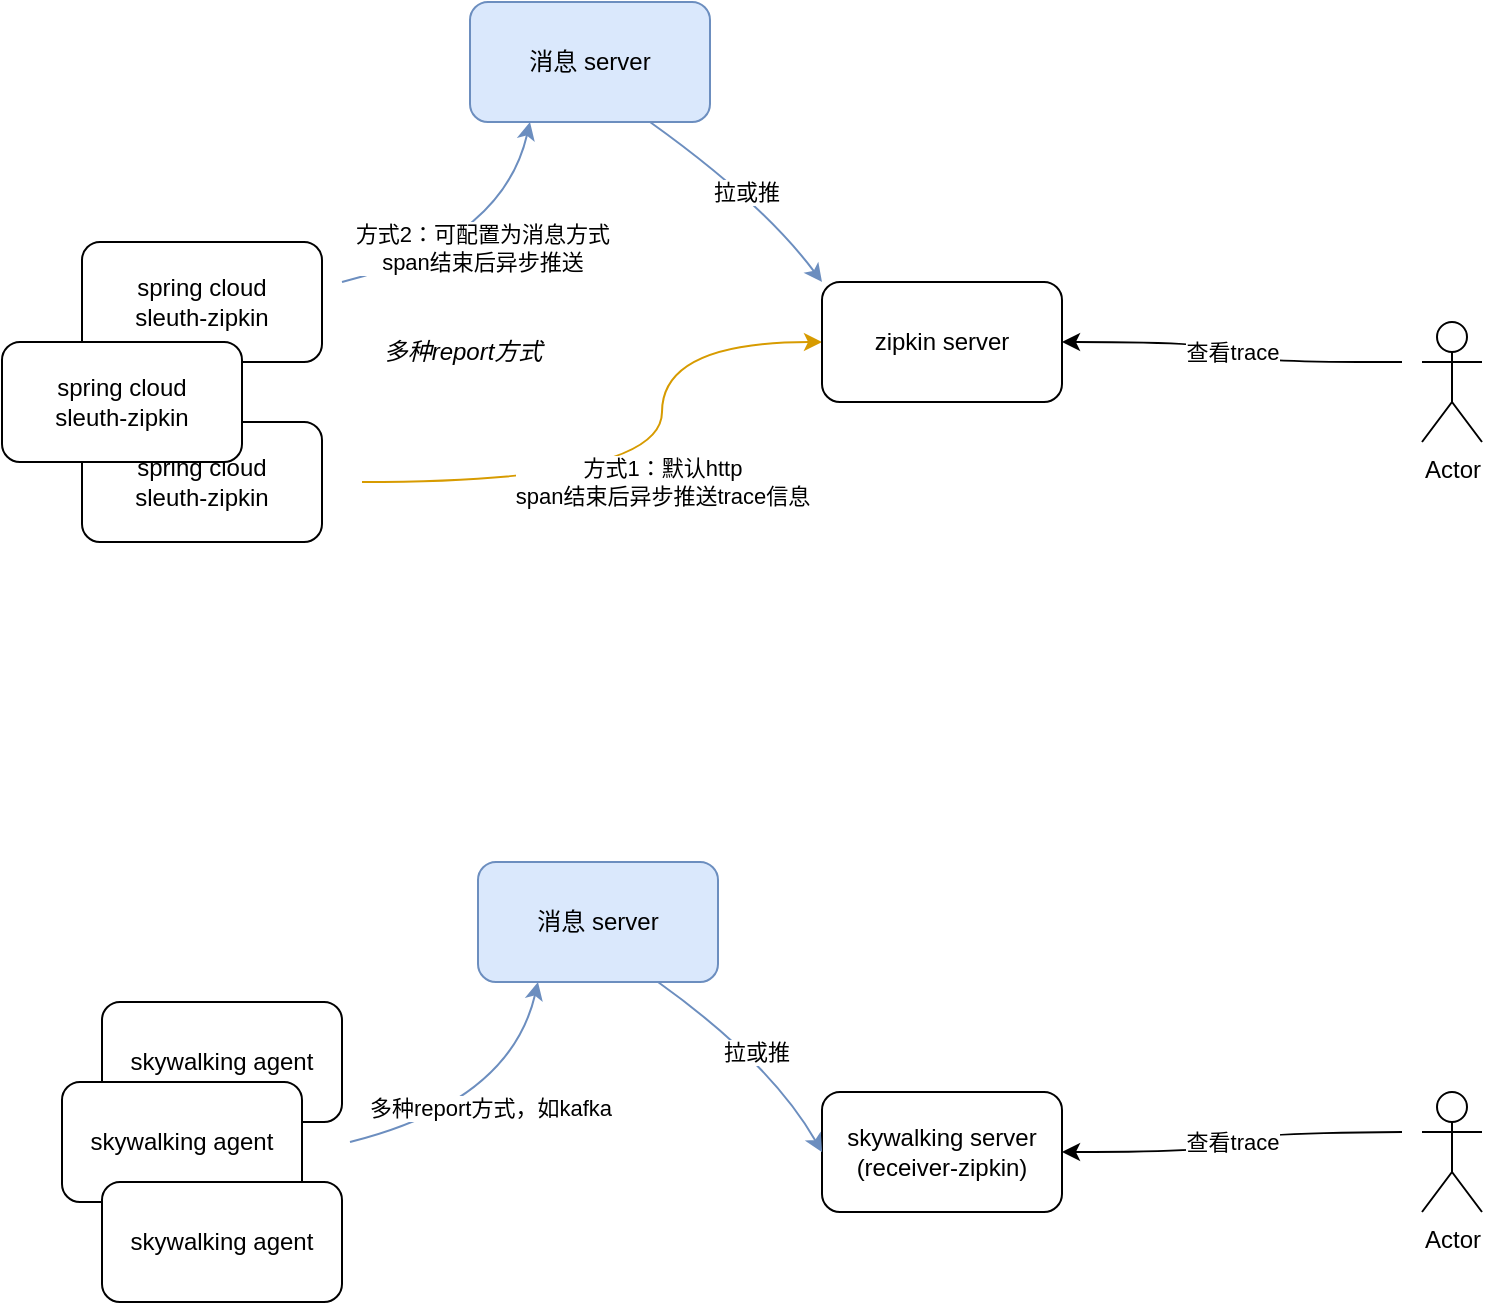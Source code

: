<mxfile version="20.8.0" type="github"><diagram id="1pv7CrcHucLSqa2XNk9U" name="第 1 页"><mxGraphModel dx="890" dy="1626" grid="1" gridSize="10" guides="1" tooltips="1" connect="1" arrows="1" fold="1" page="1" pageScale="1" pageWidth="827" pageHeight="1169" math="0" shadow="0"><root><mxCell id="0"/><mxCell id="1" parent="0"/><mxCell id="-BKMJpsIzSMlvQhzdYM9-3" value="方式1：默认http&lt;br&gt;span结束后异步推送trace信息" style="edgeStyle=orthogonalEdgeStyle;orthogonalLoop=1;jettySize=auto;html=1;entryX=0;entryY=0.5;entryDx=0;entryDy=0;curved=1;fillColor=#ffe6cc;strokeColor=#d79b00;" edge="1" parent="1" target="-BKMJpsIzSMlvQhzdYM9-2"><mxGeometry relative="1" as="geometry"><mxPoint x="240" y="200" as="sourcePoint"/><Array as="points"><mxPoint x="390" y="200"/><mxPoint x="390" y="130"/></Array></mxGeometry></mxCell><mxCell id="-BKMJpsIzSMlvQhzdYM9-2" value="zipkin server" style="rounded=1;whiteSpace=wrap;html=1;" vertex="1" parent="1"><mxGeometry x="470" y="100" width="120" height="60" as="geometry"/></mxCell><mxCell id="-BKMJpsIzSMlvQhzdYM9-5" value="查看trace" style="edgeStyle=orthogonalEdgeStyle;orthogonalLoop=1;jettySize=auto;html=1;entryX=1;entryY=0.5;entryDx=0;entryDy=0;curved=1;" edge="1" parent="1" target="-BKMJpsIzSMlvQhzdYM9-2"><mxGeometry relative="1" as="geometry"><mxPoint x="760" y="140" as="sourcePoint"/></mxGeometry></mxCell><mxCell id="-BKMJpsIzSMlvQhzdYM9-8" value="消息 server" style="rounded=1;whiteSpace=wrap;html=1;fillColor=#dae8fc;strokeColor=#6c8ebf;" vertex="1" parent="1"><mxGeometry x="294" y="-40" width="120" height="60" as="geometry"/></mxCell><mxCell id="-BKMJpsIzSMlvQhzdYM9-9" value="方式2：可配置为消息方式&lt;br&gt;span结束后异步推送" style="endArrow=classic;html=1;curved=1;entryX=0.25;entryY=1;entryDx=0;entryDy=0;fillColor=#dae8fc;strokeColor=#6c8ebf;" edge="1" parent="1" target="-BKMJpsIzSMlvQhzdYM9-8"><mxGeometry width="50" height="50" relative="1" as="geometry"><mxPoint x="230" y="100" as="sourcePoint"/><mxPoint x="280" y="50" as="targetPoint"/><Array as="points"><mxPoint x="310" y="80"/></Array></mxGeometry></mxCell><mxCell id="-BKMJpsIzSMlvQhzdYM9-10" value="拉或推" style="endArrow=classic;html=1;curved=1;exitX=0.75;exitY=1;exitDx=0;exitDy=0;entryX=0;entryY=0;entryDx=0;entryDy=0;fillColor=#dae8fc;strokeColor=#6c8ebf;" edge="1" parent="1" source="-BKMJpsIzSMlvQhzdYM9-8" target="-BKMJpsIzSMlvQhzdYM9-2"><mxGeometry width="50" height="50" relative="1" as="geometry"><mxPoint x="440" y="60" as="sourcePoint"/><mxPoint x="460" y="100" as="targetPoint"/><Array as="points"><mxPoint x="440" y="60"/></Array></mxGeometry></mxCell><mxCell id="-BKMJpsIzSMlvQhzdYM9-11" value="" style="group" vertex="1" connectable="0" parent="1"><mxGeometry x="60" y="80" width="160" height="150" as="geometry"/></mxCell><mxCell id="-BKMJpsIzSMlvQhzdYM9-1" value="spring cloud &lt;br&gt;sleuth-zipkin" style="rounded=1;whiteSpace=wrap;html=1;" vertex="1" parent="-BKMJpsIzSMlvQhzdYM9-11"><mxGeometry x="40" width="120" height="60" as="geometry"/></mxCell><mxCell id="-BKMJpsIzSMlvQhzdYM9-6" value="spring cloud &lt;br&gt;sleuth-zipkin" style="rounded=1;whiteSpace=wrap;html=1;" vertex="1" parent="-BKMJpsIzSMlvQhzdYM9-11"><mxGeometry x="40" y="90" width="120" height="60" as="geometry"/></mxCell><mxCell id="-BKMJpsIzSMlvQhzdYM9-7" value="spring cloud &lt;br&gt;sleuth-zipkin" style="rounded=1;whiteSpace=wrap;html=1;" vertex="1" parent="-BKMJpsIzSMlvQhzdYM9-11"><mxGeometry y="50" width="120" height="60" as="geometry"/></mxCell><mxCell id="-BKMJpsIzSMlvQhzdYM9-15" value="" style="group" vertex="1" connectable="0" parent="1"><mxGeometry x="90" y="460" width="140" height="150" as="geometry"/></mxCell><mxCell id="-BKMJpsIzSMlvQhzdYM9-12" value="skywalking agent" style="rounded=1;whiteSpace=wrap;html=1;" vertex="1" parent="-BKMJpsIzSMlvQhzdYM9-15"><mxGeometry x="20" width="120" height="60" as="geometry"/></mxCell><mxCell id="-BKMJpsIzSMlvQhzdYM9-13" value="skywalking agent" style="rounded=1;whiteSpace=wrap;html=1;" vertex="1" parent="-BKMJpsIzSMlvQhzdYM9-15"><mxGeometry y="40" width="120" height="60" as="geometry"/></mxCell><mxCell id="-BKMJpsIzSMlvQhzdYM9-14" value="skywalking agent" style="rounded=1;whiteSpace=wrap;html=1;" vertex="1" parent="-BKMJpsIzSMlvQhzdYM9-15"><mxGeometry x="20" y="90" width="120" height="60" as="geometry"/></mxCell><mxCell id="-BKMJpsIzSMlvQhzdYM9-16" value="skywalking server&lt;br&gt;(receiver-zipkin)" style="rounded=1;whiteSpace=wrap;html=1;" vertex="1" parent="1"><mxGeometry x="470" y="505" width="120" height="60" as="geometry"/></mxCell><mxCell id="-BKMJpsIzSMlvQhzdYM9-17" value="消息 server" style="rounded=1;whiteSpace=wrap;html=1;fillColor=#dae8fc;strokeColor=#6c8ebf;" vertex="1" parent="1"><mxGeometry x="298" y="390" width="120" height="60" as="geometry"/></mxCell><mxCell id="-BKMJpsIzSMlvQhzdYM9-18" value="多种report方式，如kafka" style="endArrow=classic;html=1;curved=1;entryX=0.25;entryY=1;entryDx=0;entryDy=0;fillColor=#dae8fc;strokeColor=#6c8ebf;" edge="1" parent="1" target="-BKMJpsIzSMlvQhzdYM9-17"><mxGeometry width="50" height="50" relative="1" as="geometry"><mxPoint x="234" y="530" as="sourcePoint"/><mxPoint x="284" y="480" as="targetPoint"/><Array as="points"><mxPoint x="314" y="510"/></Array></mxGeometry></mxCell><mxCell id="-BKMJpsIzSMlvQhzdYM9-19" value="拉或推" style="endArrow=classic;html=1;curved=1;exitX=0.75;exitY=1;exitDx=0;exitDy=0;entryX=0;entryY=0.5;entryDx=0;entryDy=0;fillColor=#dae8fc;strokeColor=#6c8ebf;" edge="1" parent="1" source="-BKMJpsIzSMlvQhzdYM9-17" target="-BKMJpsIzSMlvQhzdYM9-16"><mxGeometry width="50" height="50" relative="1" as="geometry"><mxPoint x="444" y="490" as="sourcePoint"/><mxPoint x="474" y="530" as="targetPoint"/><Array as="points"><mxPoint x="444" y="490"/></Array></mxGeometry></mxCell><mxCell id="-BKMJpsIzSMlvQhzdYM9-21" value="Actor" style="shape=umlActor;verticalLabelPosition=bottom;verticalAlign=top;html=1;outlineConnect=0;" vertex="1" parent="1"><mxGeometry x="770" y="120" width="30" height="60" as="geometry"/></mxCell><mxCell id="-BKMJpsIzSMlvQhzdYM9-22" value="查看trace" style="edgeStyle=orthogonalEdgeStyle;orthogonalLoop=1;jettySize=auto;html=1;entryX=1;entryY=0.5;entryDx=0;entryDy=0;curved=1;" edge="1" parent="1" target="-BKMJpsIzSMlvQhzdYM9-16"><mxGeometry relative="1" as="geometry"><mxPoint x="760" y="525" as="sourcePoint"/><mxPoint x="590" y="515" as="targetPoint"/></mxGeometry></mxCell><mxCell id="-BKMJpsIzSMlvQhzdYM9-23" value="Actor" style="shape=umlActor;verticalLabelPosition=bottom;verticalAlign=top;html=1;outlineConnect=0;" vertex="1" parent="1"><mxGeometry x="770" y="505" width="30" height="60" as="geometry"/></mxCell><mxCell id="-BKMJpsIzSMlvQhzdYM9-24" value="多种report方式" style="text;html=1;align=center;verticalAlign=middle;resizable=0;points=[];autosize=1;strokeColor=none;fillColor=none;fontStyle=2" vertex="1" parent="1"><mxGeometry x="240" y="120" width="100" height="30" as="geometry"/></mxCell></root></mxGraphModel></diagram></mxfile>